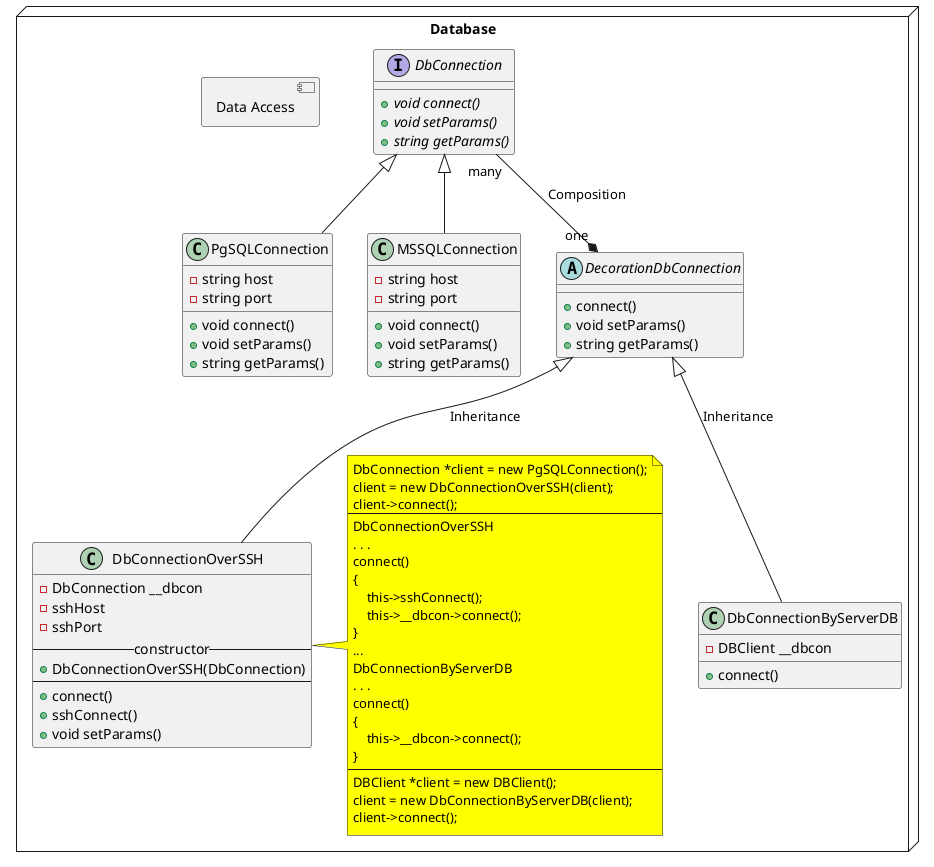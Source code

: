@startuml
package Database <<Node>> {
    interface DbConnection
    {
        + {abstract} void connect()
        + {abstract} void setParams()
        + {abstract} string getParams()
    }

    class PgSQLConnection
    {
        - string host
        - string port
        + void connect()
        + void setParams()
        + string getParams()
    }

    class MSSQLConnection
    {
        - string host
        - string port
        + void connect()
        + void setParams()
        + string getParams()
    }

    abstract class DecorationDbConnection
    {
        + connect()
        + void setParams()
        + string getParams()
    }

    DbConnection <|-- PgSQLConnection
    DbConnection <|-- MSSQLConnection

    DecorationDbConnection "one" *-up- "many" DbConnection: Composition

    class DbConnectionOverSSH
    {
        - DbConnection __dbcon
        - sshHost
        - sshPort
        -- constructor --
        +DbConnectionOverSSH(DbConnection)
        ----
        + connect()
        + sshConnect()
        + void setParams()
    }
    DecorationDbConnection <|-- DbConnectionOverSSH: Inheritance
    note left #ff0
            DbConnection *client = new PgSQLConnection();
            client = new DbConnectionOverSSH(client);
            client->connect();
            --
            DbConnectionOverSSH
            . . .
            connect()
            {
                this->sshConnect();
                this->__dbcon->connect();
            }
            ...
            DbConnectionByServerDB
            . . .
            connect()
            {
                this->__dbcon->connect();
            }
            --
            DBClient *client = new DBClient();
            client = new DbConnectionByServerDB(client);
            client->connect();
    end note
    class DbConnectionByServerDB
    {
         - DBClient __dbcon
         + connect()
    }
    DecorationDbConnection <|-- DbConnectionByServerDB: Inheritance
    allowmixing
    component [Data Access]
}


'package GUI <<Node>>
'{
'    class MainWindow
'}
'package ExportParams <<Node>>
'{
'    class ExportParams
'}
'allowmixing
'component [Business Logic]
'component [GUI]
@enduml